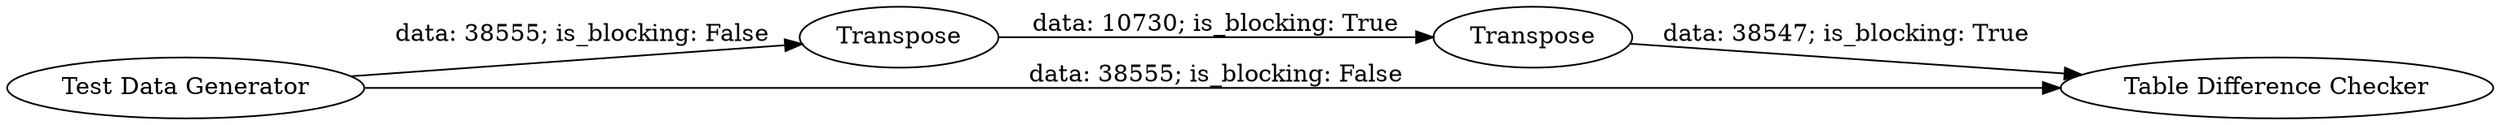digraph {
	"5816478980728711134_1558" [label="Test Data Generator"]
	"5816478980728711134_1" [label=Transpose]
	"5816478980728711134_2" [label=Transpose]
	"5816478980728711134_1560" [label="Table Difference Checker"]
	"5816478980728711134_2" -> "5816478980728711134_1560" [label="data: 38547; is_blocking: True"]
	"5816478980728711134_1" -> "5816478980728711134_2" [label="data: 10730; is_blocking: True"]
	"5816478980728711134_1558" -> "5816478980728711134_1560" [label="data: 38555; is_blocking: False"]
	"5816478980728711134_1558" -> "5816478980728711134_1" [label="data: 38555; is_blocking: False"]
	rankdir=LR
}
